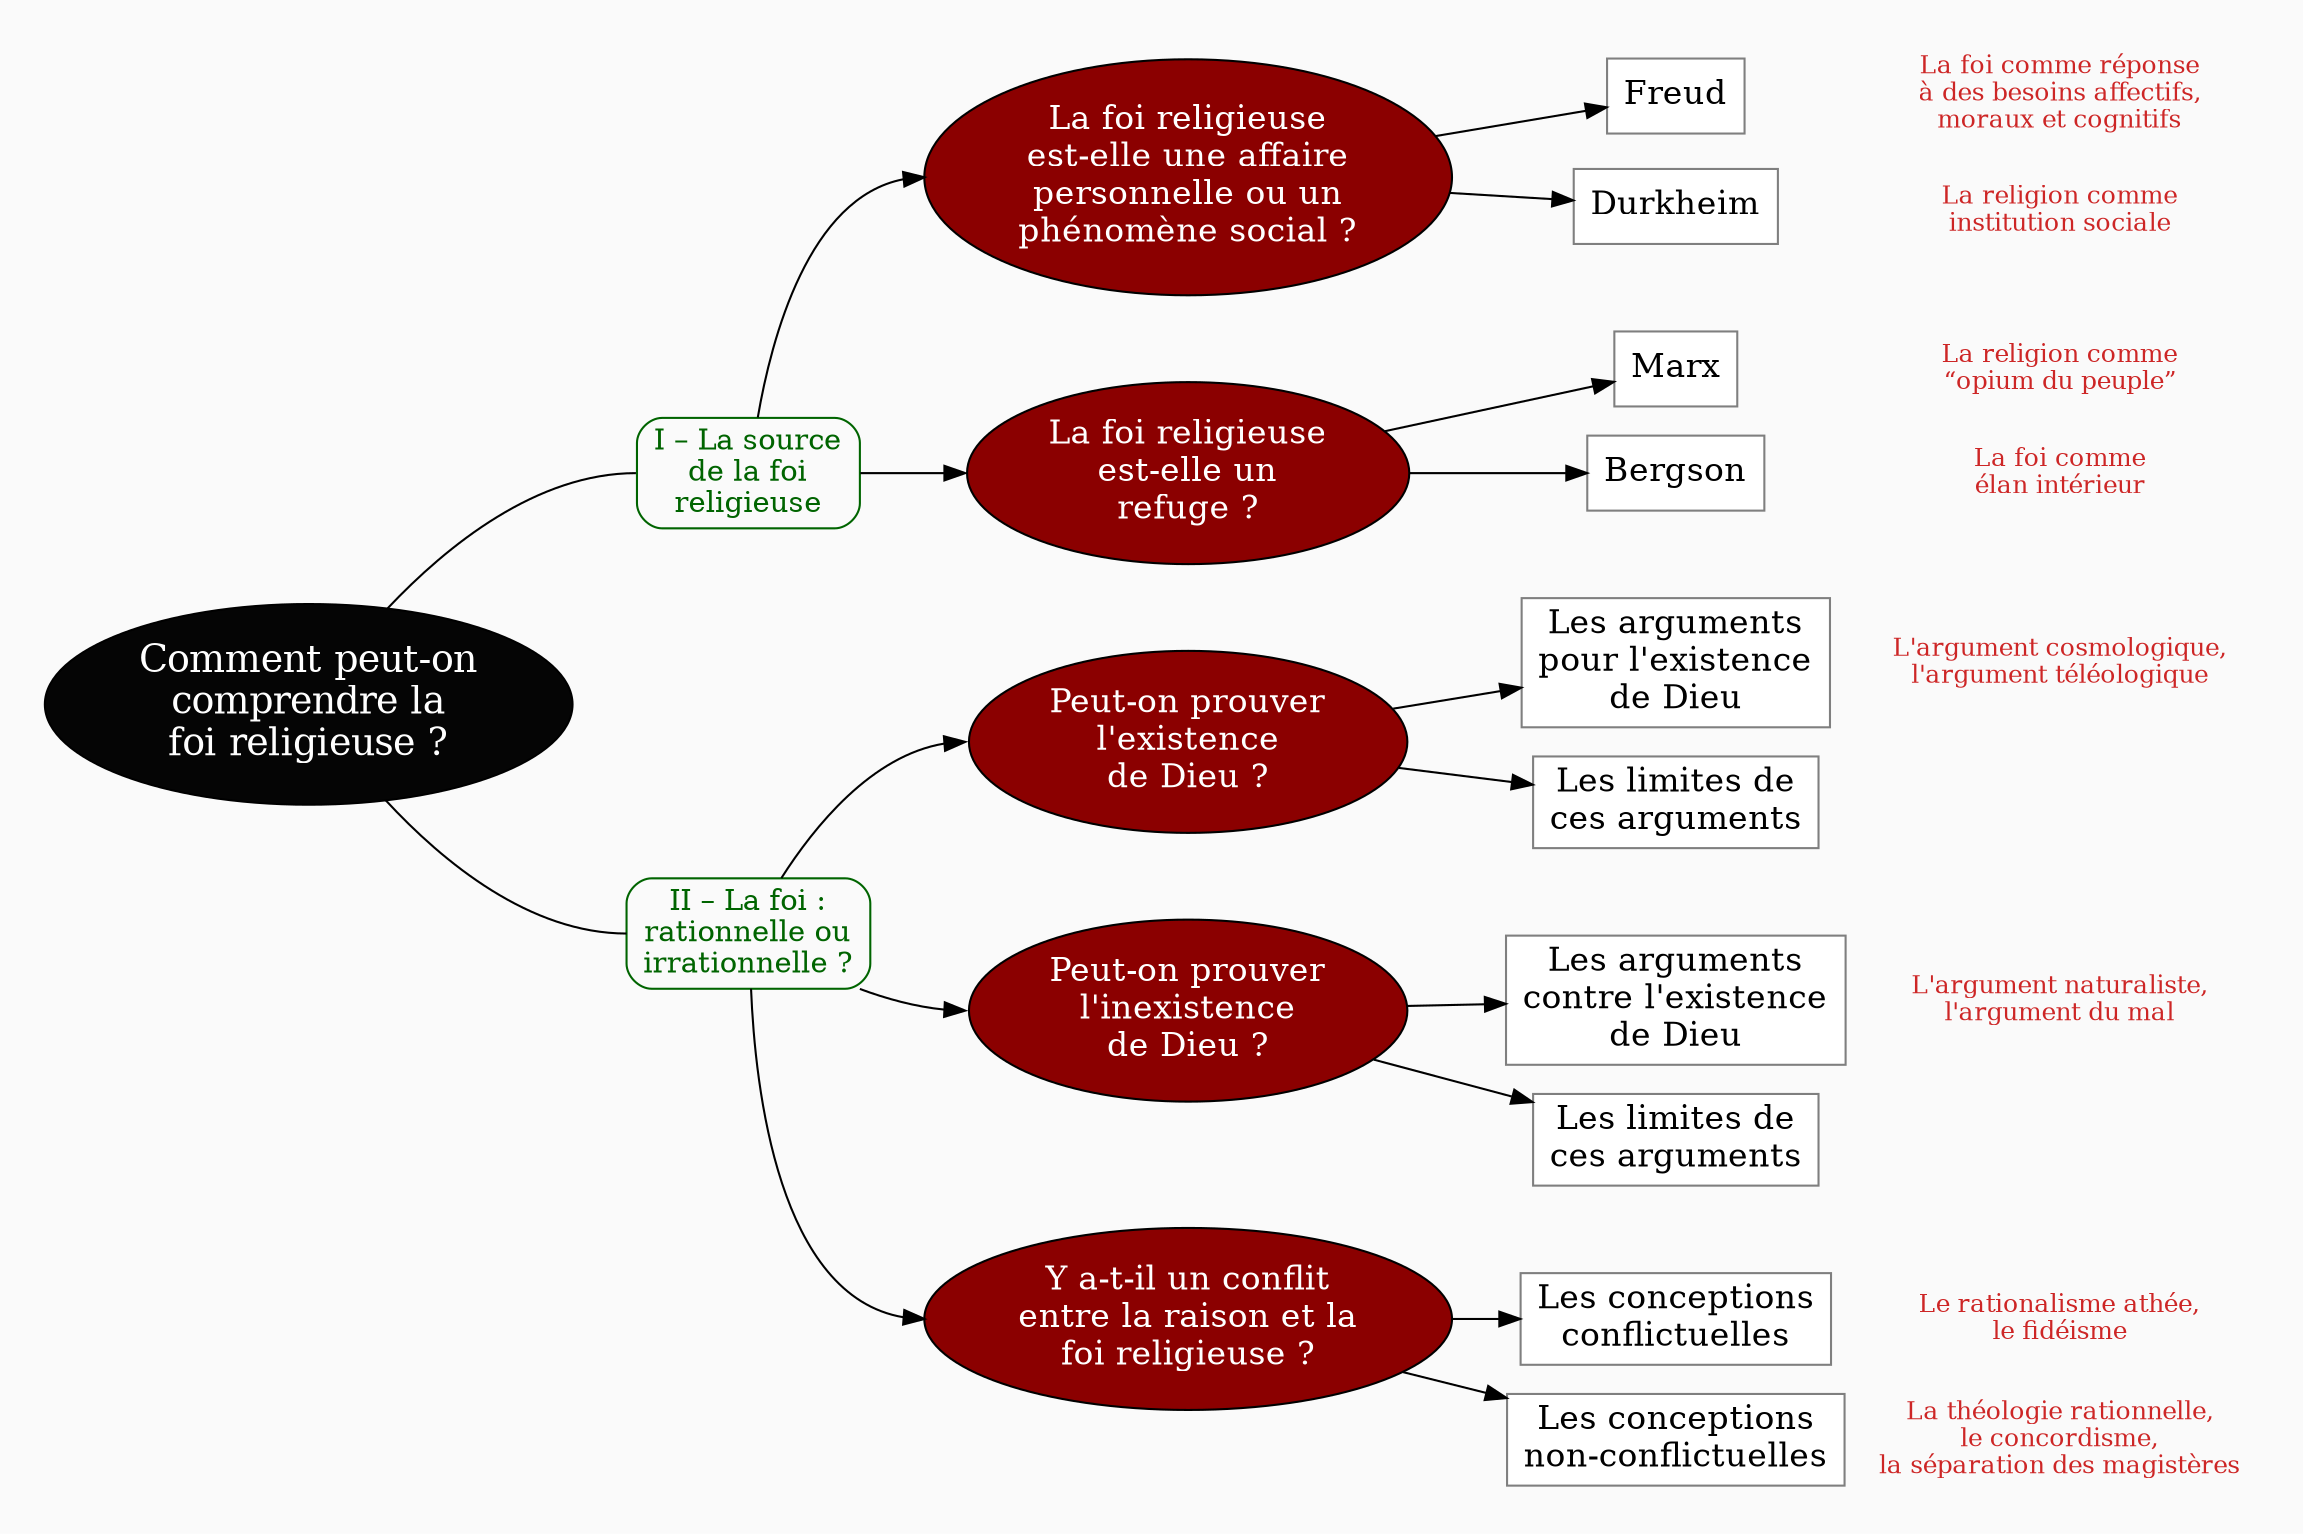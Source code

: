 
digraph G {
// Template : diagram
// Usage : 
rankdir=LR
splines=true
//splines=curved
bgcolor=grey98
pad=0.3
style=filled
edge[minlen=3]
node[style=filled, fontcolor=white]
ranksep=0.1
nodesep=0.2

// NIVEAU 1
node[fillcolor=grey2, fontsize=18]
a1[label="Comment peut-on
comprendre la
foi religieuse ?"]

// NIVEAU 2
node[fontsize=14, shape=rect, fillcolor=grey98, fontcolor=darkgreen, color=darkgreen, style="filled, rounded"]
a1->p1[headport=w, arrowhead=none]
a1->p2[headport=w, arrowhead=none]

p1[label="I – La source
de la foi
religieuse"]
p2[label="II – La foi :
rationnelle ou
irrationnelle ?"]

{rank=same;p1->p2[style=invis, minlen=12]}

node[fontcolor=black, fontsize=16]
// NIVEAU 3 (sans intermédiaire)
node [shape=box, fillcolor=white, color=grey50]
// c1[label=""]



// INTERMÉDIAIRE AVANT NIVEAU 3
node[fillcolor=red4, shape=oval, fontcolor=white, color=black, style="filled"]
// [arrowhead=none]
// bc1[label=""]
p1->b1[headport=w]
p1->b2[headport=w]
p2->b3[headport=w]
p2->b4[headport=w]
p2->b5[headport=w]
b1[label="La foi religieuse
est-elle une affaire
personnelle ou un
phénomène social ?"]    
b2[label="La foi religieuse
est-elle un
refuge ?"]
b3[label="Peut-on prouver
l'existence
de Dieu ?"]
b4[label="Peut-on prouver
l'inexistence
de Dieu ?"]
b5[label="Y a-t-il un conflit
entre la raison et la
foi religieuse ?"]




{rank=same;b1->b2->b3->b4[style=invis, minlen=3]}

// NIVEAU 3 (avec intermédiaire)
node[fillcolor=white, shape=box, color=grey50, fontcolor=black]
// c1[label=""]
b1->{c1,c2}
c1[label="Freud"]
c2[label="Durkheim"]

b2->{c3,c4}
c3[label="Marx"]
c4[label="Bergson"]

b3->{c5,c6}
c5[label="Les arguments
pour l'existence
de Dieu"]
c6[label="Les limites de
ces arguments"]

b4->{c7,c8}
c7[label="Les arguments
contre l'existence
de Dieu"]
c8[label="Les limites de
ces arguments"]

b5->{c9,c10}
c9[label="Les conceptions
conflictuelles"]
c10[label="Les conceptions
non-conflictuelles"]


{rank=same;c2->c3[style=invis, minlen=3]}
{rank=same;c4->c5[style=invis, minlen=3]}
{rank=same;c6->c7[style=invis, minlen=3]}
{rank=same;c8->c9[style=invis, minlen=3]}

// NIVEAU 4
node[style="filled,rounded", fillcolor=white, shape=box, color=grey50]
// d1[label=""]


// ÉTIQUETTES EN ROUGE
node[shape=plaintext, fontcolor=firebrick3, fillcolor=grey98, fontsize=12]
// e1[label=< <B>= Titre</B><BR /><BR />Contenu<BR /> >]
// e1[label=""]
// ->e1[minlen=1, style=invis]

e1[label="La foi comme réponse
à des besoins affectifs,
moraux et cognitifs"]
e2[label="La religion comme
institution sociale"]
e3[label="La religion comme
“opium du peuple”"]
e4[label="La foi comme
élan intérieur"]
e5[label="L'argument cosmologique,
l'argument téléologique"]
e6[label=""]
e7[label="L'argument naturaliste,
l'argument du mal"]
e8[label=""]
e9[label="Le rationalisme athée,
le fidéisme"]
e10[label="La théologie rationnelle,
le concordisme,
la séparation des magistères"]

c1->e1[minlen=1, style=invis]
c2->e2[minlen=1, style=invis]
c3->e3[minlen=1, style=invis]
c4->e4[minlen=1, style=invis]
c5->e5[minlen=1, style=invis]
c6->e6[minlen=1, style=invis]
c7->e7[minlen=1, style=invis]
c8->e8[minlen=1, style=invis]
c9->e9[minlen=1, style=invis]
c10->e10[minlen=1, style=invis]


// REMARQUES EN BLEU
node[color=blue, shape=box, margin=0.07, fontcolor=black, fontsize=12, style="dashed", penwidth=0.6]
edge[color=blue, arrowhead="none", xlabel="", style="dashed", penwidth=0.6]
// r1[label=""]
// {rank=same;->r1}
// {rank=same;r1->[dir=back]}

}
